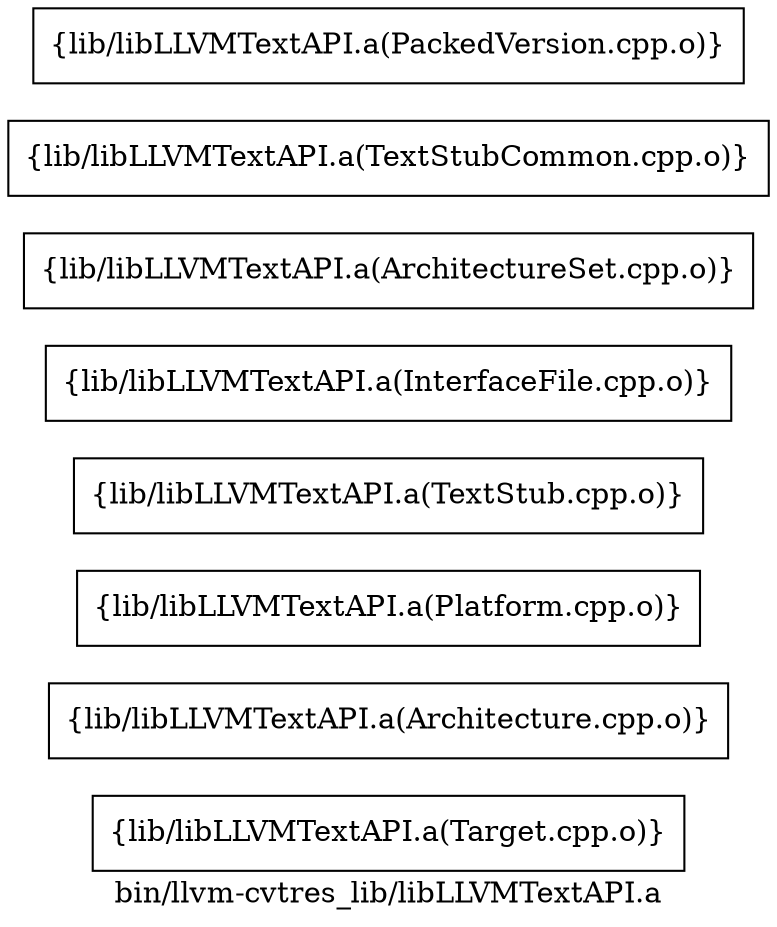 digraph "bin/llvm-cvtres_lib/libLLVMTextAPI.a" {
	label="bin/llvm-cvtres_lib/libLLVMTextAPI.a";
	rankdir=LR;

	Node0x56025f2c3408 [shape=record,shape=box,group=0,label="{lib/libLLVMTextAPI.a(Target.cpp.o)}"];
	Node0x56025f2c3b88 [shape=record,shape=box,group=0,label="{lib/libLLVMTextAPI.a(Architecture.cpp.o)}"];
	Node0x56025f2c80e8 [shape=record,shape=box,group=0,label="{lib/libLLVMTextAPI.a(Platform.cpp.o)}"];
	Node0x56025f2c35e8 [shape=record,shape=box,group=0,label="{lib/libLLVMTextAPI.a(TextStub.cpp.o)}"];
	Node0x56025f2c3db8 [shape=record,shape=box,group=0,label="{lib/libLLVMTextAPI.a(InterfaceFile.cpp.o)}"];
	Node0x56025f2c43f8 [shape=record,shape=box,group=0,label="{lib/libLLVMTextAPI.a(ArchitectureSet.cpp.o)}"];
	Node0x56025f2c4c18 [shape=record,shape=box,group=0,label="{lib/libLLVMTextAPI.a(TextStubCommon.cpp.o)}"];
	Node0x56025f2c5438 [shape=record,shape=box,group=0,label="{lib/libLLVMTextAPI.a(PackedVersion.cpp.o)}"];
}
